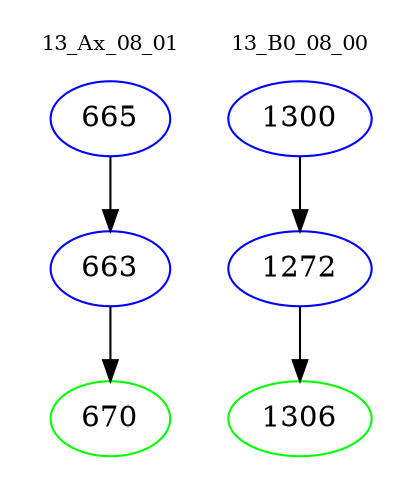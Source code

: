 digraph{
subgraph cluster_0 {
color = white
label = "13_Ax_08_01";
fontsize=10;
T0_665 [label="665", color="blue"]
T0_665 -> T0_663 [color="black"]
T0_663 [label="663", color="blue"]
T0_663 -> T0_670 [color="black"]
T0_670 [label="670", color="green"]
}
subgraph cluster_1 {
color = white
label = "13_B0_08_00";
fontsize=10;
T1_1300 [label="1300", color="blue"]
T1_1300 -> T1_1272 [color="black"]
T1_1272 [label="1272", color="blue"]
T1_1272 -> T1_1306 [color="black"]
T1_1306 [label="1306", color="green"]
}
}

